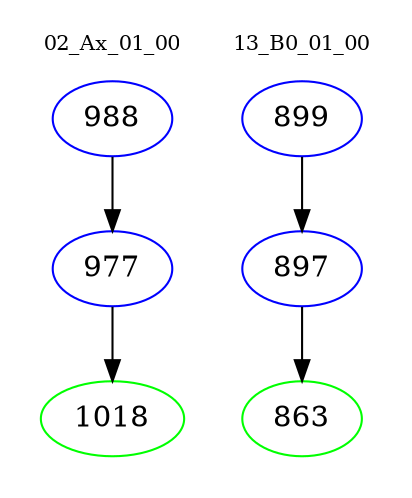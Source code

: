 digraph{
subgraph cluster_0 {
color = white
label = "02_Ax_01_00";
fontsize=10;
T0_988 [label="988", color="blue"]
T0_988 -> T0_977 [color="black"]
T0_977 [label="977", color="blue"]
T0_977 -> T0_1018 [color="black"]
T0_1018 [label="1018", color="green"]
}
subgraph cluster_1 {
color = white
label = "13_B0_01_00";
fontsize=10;
T1_899 [label="899", color="blue"]
T1_899 -> T1_897 [color="black"]
T1_897 [label="897", color="blue"]
T1_897 -> T1_863 [color="black"]
T1_863 [label="863", color="green"]
}
}
